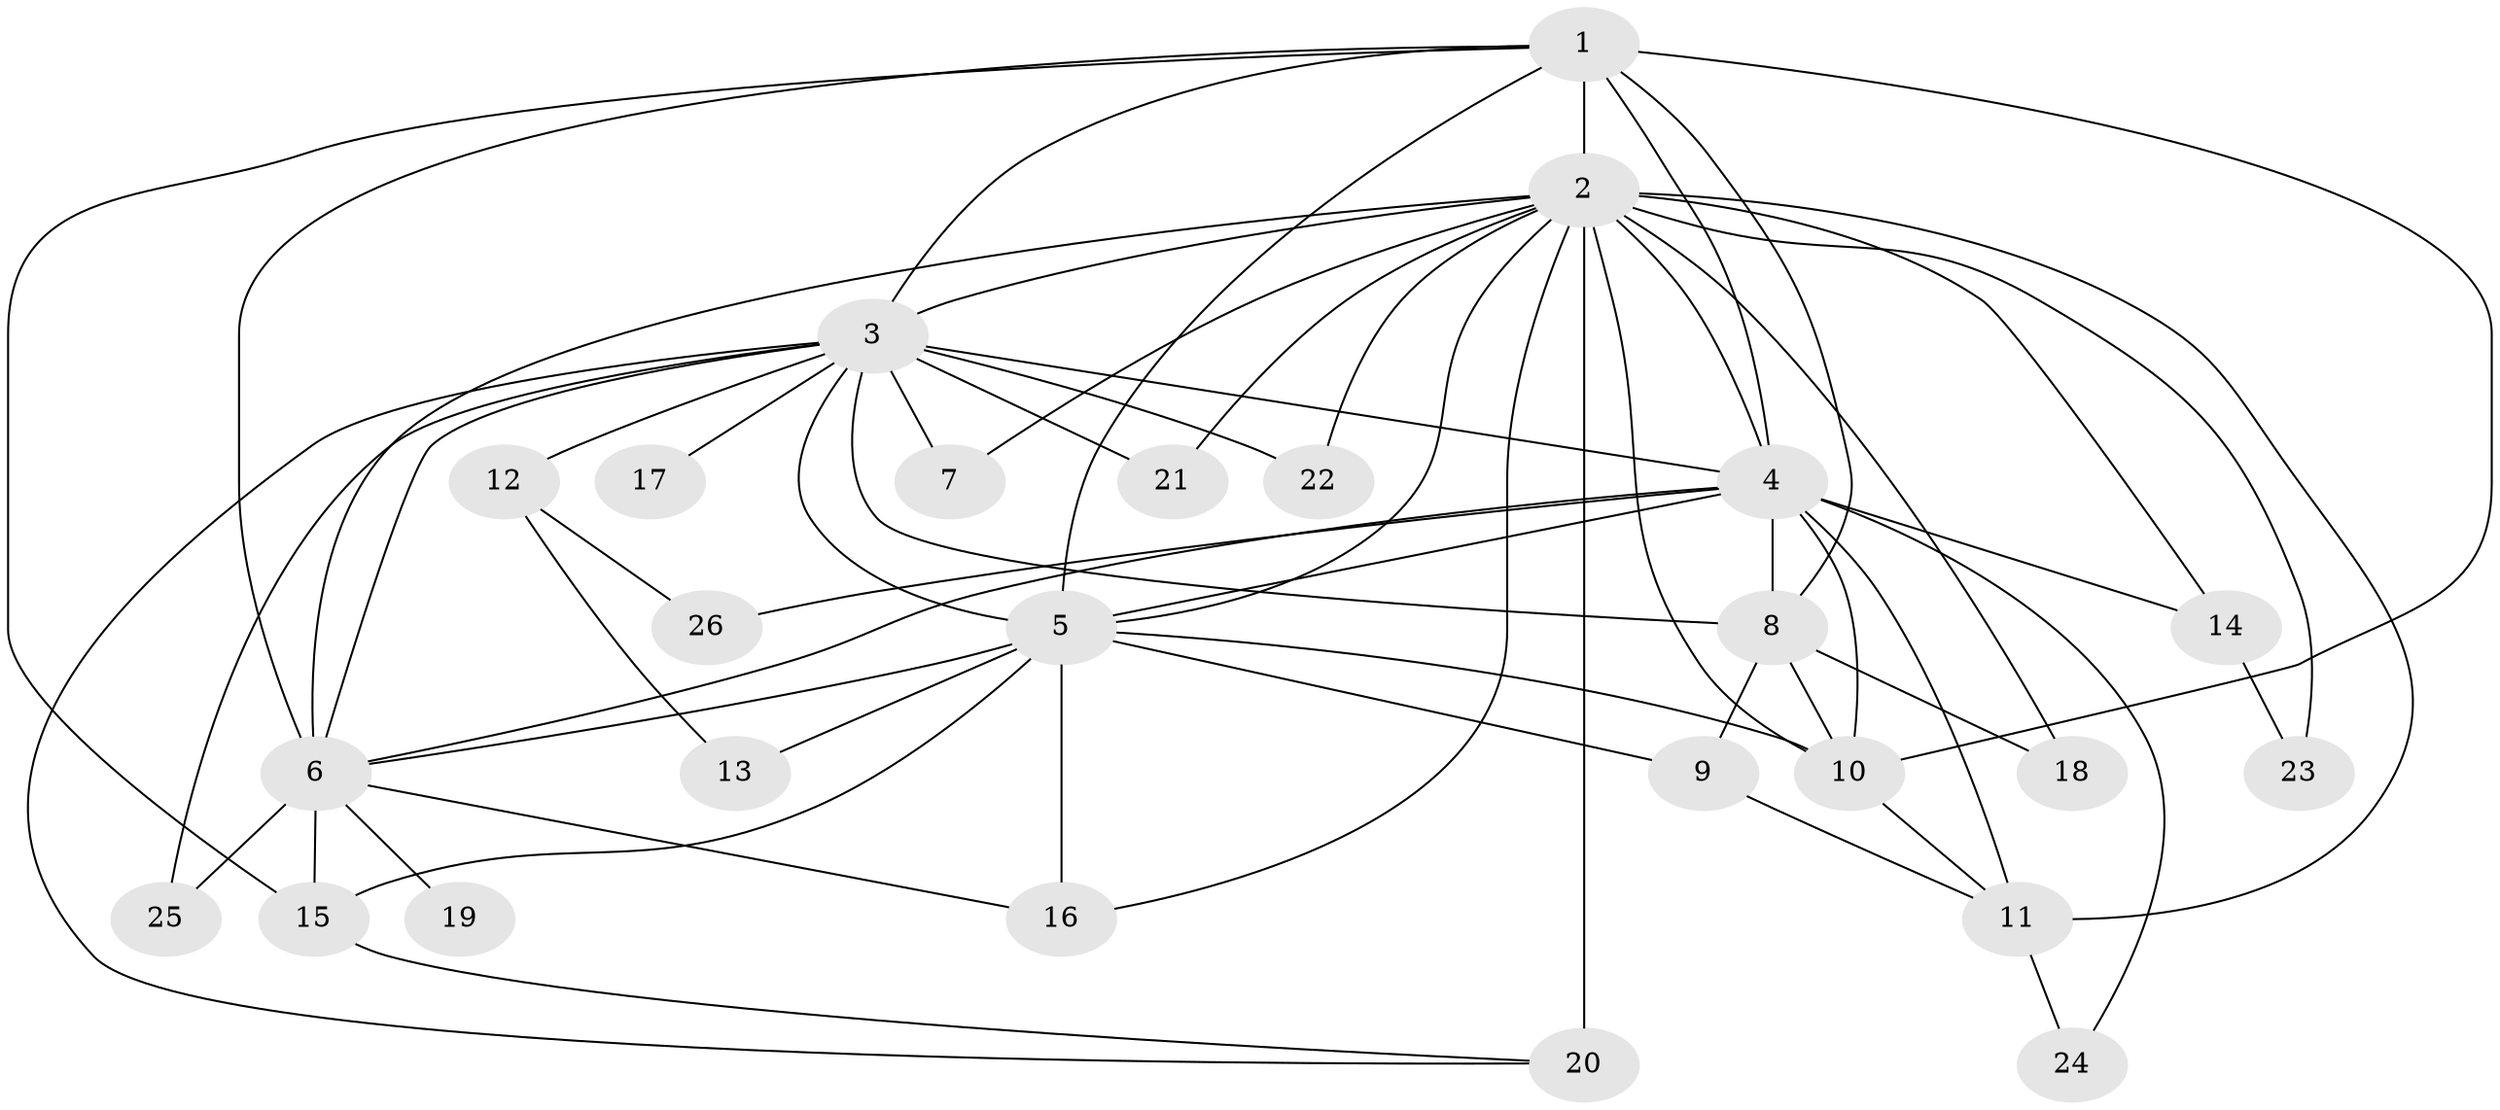 // original degree distribution, {12: 0.019230769230769232, 18: 0.019230769230769232, 22: 0.019230769230769232, 15: 0.07692307692307693, 14: 0.019230769230769232, 10: 0.019230769230769232, 17: 0.019230769230769232, 3: 0.21153846153846154, 4: 0.038461538461538464, 2: 0.5192307692307693, 5: 0.038461538461538464}
// Generated by graph-tools (version 1.1) at 2025/35/03/09/25 02:35:04]
// undirected, 26 vertices, 61 edges
graph export_dot {
graph [start="1"]
  node [color=gray90,style=filled];
  1;
  2;
  3;
  4;
  5;
  6;
  7;
  8;
  9;
  10;
  11;
  12;
  13;
  14;
  15;
  16;
  17;
  18;
  19;
  20;
  21;
  22;
  23;
  24;
  25;
  26;
  1 -- 2 [weight=7.0];
  1 -- 3 [weight=2.0];
  1 -- 4 [weight=4.0];
  1 -- 5 [weight=3.0];
  1 -- 6 [weight=3.0];
  1 -- 8 [weight=1.0];
  1 -- 10 [weight=1.0];
  1 -- 15 [weight=2.0];
  2 -- 3 [weight=3.0];
  2 -- 4 [weight=7.0];
  2 -- 5 [weight=3.0];
  2 -- 6 [weight=3.0];
  2 -- 7 [weight=1.0];
  2 -- 10 [weight=1.0];
  2 -- 11 [weight=2.0];
  2 -- 14 [weight=1.0];
  2 -- 16 [weight=1.0];
  2 -- 18 [weight=1.0];
  2 -- 20 [weight=5.0];
  2 -- 21 [weight=1.0];
  2 -- 22 [weight=1.0];
  2 -- 23 [weight=1.0];
  3 -- 4 [weight=2.0];
  3 -- 5 [weight=2.0];
  3 -- 6 [weight=1.0];
  3 -- 7 [weight=2.0];
  3 -- 8 [weight=1.0];
  3 -- 12 [weight=1.0];
  3 -- 17 [weight=1.0];
  3 -- 20 [weight=1.0];
  3 -- 21 [weight=1.0];
  3 -- 22 [weight=1.0];
  3 -- 25 [weight=1.0];
  4 -- 5 [weight=2.0];
  4 -- 6 [weight=2.0];
  4 -- 8 [weight=1.0];
  4 -- 10 [weight=4.0];
  4 -- 11 [weight=1.0];
  4 -- 14 [weight=1.0];
  4 -- 24 [weight=1.0];
  4 -- 26 [weight=1.0];
  5 -- 6 [weight=1.0];
  5 -- 9 [weight=1.0];
  5 -- 10 [weight=1.0];
  5 -- 13 [weight=1.0];
  5 -- 15 [weight=1.0];
  5 -- 16 [weight=1.0];
  6 -- 15 [weight=1.0];
  6 -- 16 [weight=1.0];
  6 -- 19 [weight=1.0];
  6 -- 25 [weight=1.0];
  8 -- 9 [weight=1.0];
  8 -- 10 [weight=2.0];
  8 -- 18 [weight=1.0];
  9 -- 11 [weight=1.0];
  10 -- 11 [weight=1.0];
  11 -- 24 [weight=1.0];
  12 -- 13 [weight=1.0];
  12 -- 26 [weight=1.0];
  14 -- 23 [weight=1.0];
  15 -- 20 [weight=1.0];
}
